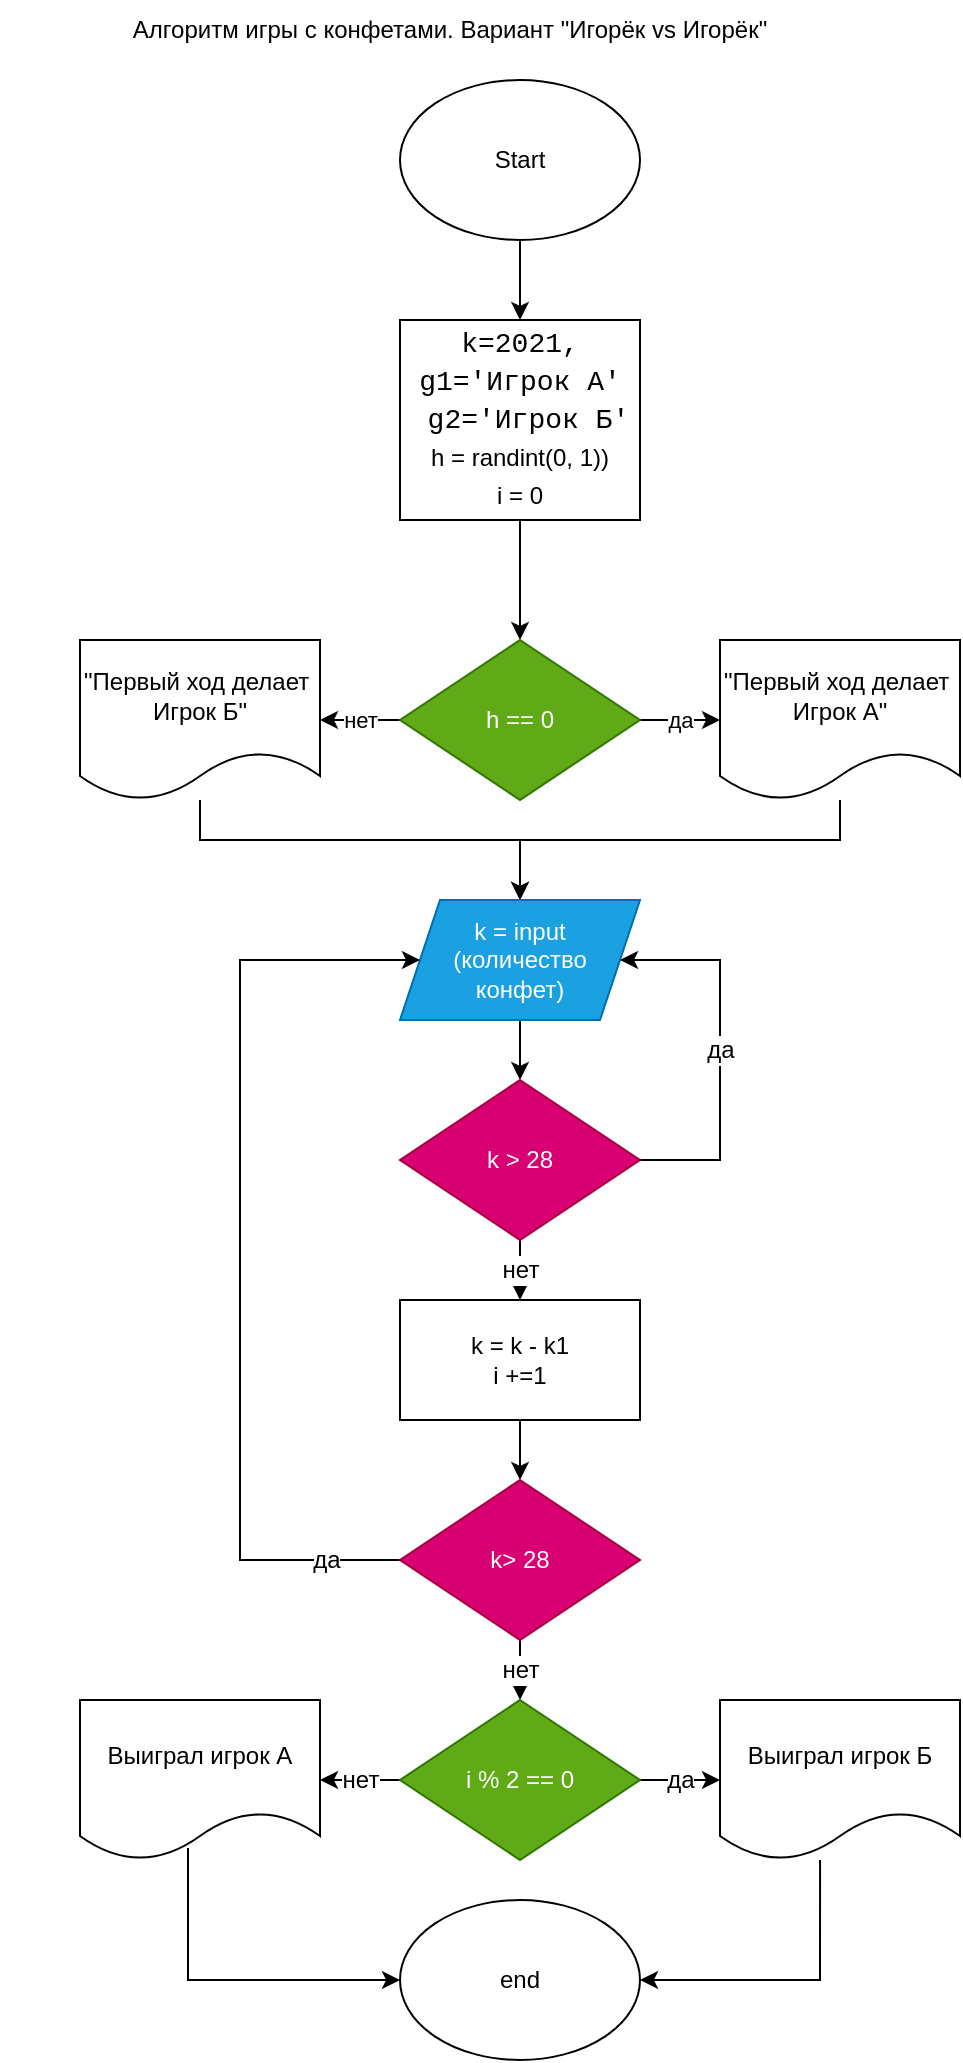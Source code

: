 <mxfile>
    <diagram id="C5RBs43oDa-KdzZeNtuy" name="Page-1">
        <mxGraphModel dx="907" dy="353" grid="1" gridSize="10" guides="1" tooltips="1" connect="1" arrows="1" fold="1" page="1" pageScale="1" pageWidth="827" pageHeight="1169" math="0" shadow="0">
            <root>
                <mxCell id="WIyWlLk6GJQsqaUBKTNV-0"/>
                <mxCell id="WIyWlLk6GJQsqaUBKTNV-1" parent="WIyWlLk6GJQsqaUBKTNV-0"/>
                <mxCell id="oQPgiqOCQ7jnZbvdG9ga-0" value="Алгоритм игры с конфетами. Вариант &quot;Игорёк vs Игорёк&quot;" style="text;html=1;strokeColor=none;fillColor=none;align=center;verticalAlign=middle;whiteSpace=wrap;rounded=0;" parent="WIyWlLk6GJQsqaUBKTNV-1" vertex="1">
                    <mxGeometry width="450" height="30" as="geometry"/>
                </mxCell>
                <mxCell id="oQPgiqOCQ7jnZbvdG9ga-52" value="" style="edgeStyle=orthogonalEdgeStyle;rounded=0;orthogonalLoop=1;jettySize=auto;html=1;fontColor=#000000;" parent="WIyWlLk6GJQsqaUBKTNV-1" source="oQPgiqOCQ7jnZbvdG9ga-53" edge="1">
                    <mxGeometry relative="1" as="geometry">
                        <mxPoint x="260" y="160" as="targetPoint"/>
                    </mxGeometry>
                </mxCell>
                <mxCell id="oQPgiqOCQ7jnZbvdG9ga-53" value="Start" style="ellipse;whiteSpace=wrap;html=1;" parent="WIyWlLk6GJQsqaUBKTNV-1" vertex="1">
                    <mxGeometry x="200" y="40" width="120" height="80" as="geometry"/>
                </mxCell>
                <mxCell id="oQPgiqOCQ7jnZbvdG9ga-54" style="edgeStyle=orthogonalEdgeStyle;rounded=0;orthogonalLoop=1;jettySize=auto;html=1;entryX=0.5;entryY=0;entryDx=0;entryDy=0;fontColor=#000000;exitX=0.5;exitY=1;exitDx=0;exitDy=0;" parent="WIyWlLk6GJQsqaUBKTNV-1" source="oQPgiqOCQ7jnZbvdG9ga-64" target="oQPgiqOCQ7jnZbvdG9ga-59" edge="1">
                    <mxGeometry relative="1" as="geometry">
                        <mxPoint x="260" y="220" as="sourcePoint"/>
                        <mxPoint x="260" y="270" as="targetPoint"/>
                    </mxGeometry>
                </mxCell>
                <mxCell id="oQPgiqOCQ7jnZbvdG9ga-57" value="да" style="edgeStyle=orthogonalEdgeStyle;rounded=0;orthogonalLoop=1;jettySize=auto;html=1;exitX=1;exitY=0.5;exitDx=0;exitDy=0;entryX=0;entryY=0.5;entryDx=0;entryDy=0;fontColor=#000000;" parent="WIyWlLk6GJQsqaUBKTNV-1" source="oQPgiqOCQ7jnZbvdG9ga-59" target="oQPgiqOCQ7jnZbvdG9ga-61" edge="1">
                    <mxGeometry relative="1" as="geometry"/>
                </mxCell>
                <mxCell id="oQPgiqOCQ7jnZbvdG9ga-58" value="нет" style="edgeStyle=orthogonalEdgeStyle;rounded=0;orthogonalLoop=1;jettySize=auto;html=1;exitX=0;exitY=0.5;exitDx=0;exitDy=0;entryX=1;entryY=0.5;entryDx=0;entryDy=0;fontColor=#000000;" parent="WIyWlLk6GJQsqaUBKTNV-1" source="oQPgiqOCQ7jnZbvdG9ga-59" target="oQPgiqOCQ7jnZbvdG9ga-63" edge="1">
                    <mxGeometry relative="1" as="geometry"/>
                </mxCell>
                <mxCell id="oQPgiqOCQ7jnZbvdG9ga-59" value="h == 0" style="rhombus;whiteSpace=wrap;html=1;labelBackgroundColor=none;fillColor=#60a917;strokeColor=#2D7600;fontColor=#ffffff;" parent="WIyWlLk6GJQsqaUBKTNV-1" vertex="1">
                    <mxGeometry x="200" y="320" width="120" height="80" as="geometry"/>
                </mxCell>
                <mxCell id="oQPgiqOCQ7jnZbvdG9ga-60" style="edgeStyle=orthogonalEdgeStyle;rounded=0;orthogonalLoop=1;jettySize=auto;html=1;entryX=0.5;entryY=0;entryDx=0;entryDy=0;fontFamily=Helvetica;fontSize=12;fontColor=#000000;" parent="WIyWlLk6GJQsqaUBKTNV-1" source="oQPgiqOCQ7jnZbvdG9ga-61" target="oQPgiqOCQ7jnZbvdG9ga-67" edge="1">
                    <mxGeometry relative="1" as="geometry">
                        <mxPoint x="420" y="430" as="targetPoint"/>
                        <Array as="points">
                            <mxPoint x="420" y="420"/>
                            <mxPoint x="260" y="420"/>
                        </Array>
                    </mxGeometry>
                </mxCell>
                <mxCell id="oQPgiqOCQ7jnZbvdG9ga-61" value="&quot;Первый ход делает&amp;nbsp; Игрок А&quot;" style="shape=document;whiteSpace=wrap;html=1;boundedLbl=1;labelBackgroundColor=#FFFFFF;fontColor=#000000;fillColor=#FFFFFF;" parent="WIyWlLk6GJQsqaUBKTNV-1" vertex="1">
                    <mxGeometry x="360" y="320" width="120" height="80" as="geometry"/>
                </mxCell>
                <mxCell id="oQPgiqOCQ7jnZbvdG9ga-62" value="" style="edgeStyle=orthogonalEdgeStyle;rounded=0;orthogonalLoop=1;jettySize=auto;html=1;fontFamily=Helvetica;fontSize=12;fontColor=#000000;entryX=0.5;entryY=0;entryDx=0;entryDy=0;" parent="WIyWlLk6GJQsqaUBKTNV-1" source="oQPgiqOCQ7jnZbvdG9ga-63" target="oQPgiqOCQ7jnZbvdG9ga-67" edge="1">
                    <mxGeometry relative="1" as="geometry">
                        <mxPoint x="100" y="430" as="targetPoint"/>
                        <Array as="points">
                            <mxPoint x="100" y="420"/>
                            <mxPoint x="260" y="420"/>
                        </Array>
                    </mxGeometry>
                </mxCell>
                <mxCell id="oQPgiqOCQ7jnZbvdG9ga-63" value="&quot;Первый ход делает&amp;nbsp; Игрок Б&quot;" style="shape=document;whiteSpace=wrap;html=1;boundedLbl=1;labelBackgroundColor=#FFFFFF;fontColor=#000000;fillColor=#FFFFFF;" parent="WIyWlLk6GJQsqaUBKTNV-1" vertex="1">
                    <mxGeometry x="40" y="320" width="120" height="80" as="geometry"/>
                </mxCell>
                <mxCell id="oQPgiqOCQ7jnZbvdG9ga-64" value="&lt;div style=&quot;font-family: Consolas, &amp;quot;Courier New&amp;quot;, monospace; font-size: 14px; line-height: 19px;&quot;&gt;&lt;span style=&quot;&quot;&gt;k=2021,&lt;/span&gt;&lt;/div&gt;&lt;div style=&quot;font-family: Consolas, &amp;quot;Courier New&amp;quot;, monospace; font-size: 14px; line-height: 19px;&quot;&gt;&lt;span style=&quot;&quot;&gt;g1='Игрок А'&lt;/span&gt;&lt;/div&gt;&lt;div style=&quot;font-family: Consolas, &amp;quot;Courier New&amp;quot;, monospace; font-size: 14px; line-height: 19px;&quot;&gt;&lt;span style=&quot;&quot;&gt;&amp;nbsp;g2='Игрок Б'&lt;/span&gt;&lt;/div&gt;&lt;div style=&quot;font-family: Consolas, &amp;quot;Courier New&amp;quot;, monospace; font-size: 14px; line-height: 19px;&quot;&gt;&lt;span style=&quot;font-family: Helvetica; font-size: 12px;&quot;&gt;h = randint(0, 1))&lt;/span&gt;&lt;span style=&quot;&quot;&gt;&lt;br&gt;&lt;/span&gt;&lt;/div&gt;&lt;div style=&quot;line-height: 19px;&quot;&gt;i = 0&lt;/div&gt;" style="rounded=0;whiteSpace=wrap;html=1;labelBackgroundColor=none;strokeColor=default;fontFamily=Helvetica;fontSize=12;fontColor=#000000;fillColor=#FFFFFF;align=center;" parent="WIyWlLk6GJQsqaUBKTNV-1" vertex="1">
                    <mxGeometry x="200" y="160" width="120" height="100" as="geometry"/>
                </mxCell>
                <mxCell id="oQPgiqOCQ7jnZbvdG9ga-66" value="" style="edgeStyle=orthogonalEdgeStyle;rounded=0;orthogonalLoop=1;jettySize=auto;html=1;fontFamily=Helvetica;fontSize=12;fontColor=#000000;" parent="WIyWlLk6GJQsqaUBKTNV-1" source="oQPgiqOCQ7jnZbvdG9ga-67" target="oQPgiqOCQ7jnZbvdG9ga-69" edge="1">
                    <mxGeometry relative="1" as="geometry"/>
                </mxCell>
                <mxCell id="oQPgiqOCQ7jnZbvdG9ga-67" value="k = input&lt;br&gt;(количество &lt;br&gt;конфет)" style="shape=parallelogram;perimeter=parallelogramPerimeter;whiteSpace=wrap;html=1;fixedSize=1;labelBackgroundColor=none;strokeColor=#006EAF;fontFamily=Helvetica;fontSize=12;fillColor=#1ba1e2;fontColor=#ffffff;" parent="WIyWlLk6GJQsqaUBKTNV-1" vertex="1">
                    <mxGeometry x="200" y="450" width="120" height="60" as="geometry"/>
                </mxCell>
                <mxCell id="oQPgiqOCQ7jnZbvdG9ga-68" value="да" style="edgeStyle=orthogonalEdgeStyle;rounded=0;orthogonalLoop=1;jettySize=auto;html=1;entryX=1;entryY=0.5;entryDx=0;entryDy=0;fontFamily=Helvetica;fontSize=12;fontColor=#000000;exitX=1;exitY=0.5;exitDx=0;exitDy=0;" parent="WIyWlLk6GJQsqaUBKTNV-1" source="oQPgiqOCQ7jnZbvdG9ga-69" target="oQPgiqOCQ7jnZbvdG9ga-67" edge="1">
                    <mxGeometry relative="1" as="geometry">
                        <Array as="points">
                            <mxPoint x="360" y="580"/>
                            <mxPoint x="360" y="480"/>
                        </Array>
                    </mxGeometry>
                </mxCell>
                <mxCell id="oQPgiqOCQ7jnZbvdG9ga-73" value="нет" style="edgeStyle=orthogonalEdgeStyle;rounded=0;orthogonalLoop=1;jettySize=auto;html=1;entryX=0.5;entryY=0;entryDx=0;entryDy=0;fontFamily=Helvetica;fontSize=12;fontColor=#000000;" parent="WIyWlLk6GJQsqaUBKTNV-1" source="oQPgiqOCQ7jnZbvdG9ga-69" target="oQPgiqOCQ7jnZbvdG9ga-70" edge="1">
                    <mxGeometry relative="1" as="geometry"/>
                </mxCell>
                <mxCell id="oQPgiqOCQ7jnZbvdG9ga-69" value="k &amp;gt; 28" style="rhombus;whiteSpace=wrap;html=1;labelBackgroundColor=none;fillColor=#d80073;strokeColor=#A50040;fontColor=#ffffff;" parent="WIyWlLk6GJQsqaUBKTNV-1" vertex="1">
                    <mxGeometry x="200" y="540" width="120" height="80" as="geometry"/>
                </mxCell>
                <mxCell id="oQPgiqOCQ7jnZbvdG9ga-75" style="edgeStyle=orthogonalEdgeStyle;rounded=0;orthogonalLoop=1;jettySize=auto;html=1;entryX=0.5;entryY=0;entryDx=0;entryDy=0;fontFamily=Helvetica;fontSize=12;fontColor=#000000;" parent="WIyWlLk6GJQsqaUBKTNV-1" source="oQPgiqOCQ7jnZbvdG9ga-70" target="oQPgiqOCQ7jnZbvdG9ga-71" edge="1">
                    <mxGeometry relative="1" as="geometry"/>
                </mxCell>
                <mxCell id="oQPgiqOCQ7jnZbvdG9ga-70" value="k = k - k1&lt;br&gt;i +=1" style="rounded=0;whiteSpace=wrap;html=1;labelBackgroundColor=#FFFFFF;strokeColor=default;fontFamily=Helvetica;fontSize=12;fontColor=#000000;fillColor=#FFFFFF;" parent="WIyWlLk6GJQsqaUBKTNV-1" vertex="1">
                    <mxGeometry x="200" y="650" width="120" height="60" as="geometry"/>
                </mxCell>
                <mxCell id="oQPgiqOCQ7jnZbvdG9ga-72" value="да" style="edgeStyle=orthogonalEdgeStyle;rounded=0;orthogonalLoop=1;jettySize=auto;html=1;entryX=0;entryY=0.5;entryDx=0;entryDy=0;fontFamily=Helvetica;fontSize=12;fontColor=#000000;exitX=0;exitY=0.5;exitDx=0;exitDy=0;" parent="WIyWlLk6GJQsqaUBKTNV-1" source="oQPgiqOCQ7jnZbvdG9ga-71" target="oQPgiqOCQ7jnZbvdG9ga-67" edge="1">
                    <mxGeometry x="-0.842" relative="1" as="geometry">
                        <Array as="points">
                            <mxPoint x="120" y="780"/>
                            <mxPoint x="120" y="480"/>
                        </Array>
                        <mxPoint as="offset"/>
                    </mxGeometry>
                </mxCell>
                <mxCell id="oQPgiqOCQ7jnZbvdG9ga-76" value="нет" style="edgeStyle=orthogonalEdgeStyle;rounded=0;orthogonalLoop=1;jettySize=auto;html=1;entryX=0.5;entryY=0;entryDx=0;entryDy=0;fontFamily=Helvetica;fontSize=12;fontColor=#000000;" parent="WIyWlLk6GJQsqaUBKTNV-1" source="oQPgiqOCQ7jnZbvdG9ga-71" target="oQPgiqOCQ7jnZbvdG9ga-74" edge="1">
                    <mxGeometry relative="1" as="geometry"/>
                </mxCell>
                <mxCell id="oQPgiqOCQ7jnZbvdG9ga-71" value="k&amp;gt; 28" style="rhombus;whiteSpace=wrap;html=1;labelBackgroundColor=none;fillColor=#d80073;strokeColor=#A50040;fontColor=#ffffff;" parent="WIyWlLk6GJQsqaUBKTNV-1" vertex="1">
                    <mxGeometry x="200" y="740" width="120" height="80" as="geometry"/>
                </mxCell>
                <mxCell id="oQPgiqOCQ7jnZbvdG9ga-78" value="да" style="edgeStyle=orthogonalEdgeStyle;rounded=0;orthogonalLoop=1;jettySize=auto;html=1;fontFamily=Helvetica;fontSize=12;fontColor=#000000;" parent="WIyWlLk6GJQsqaUBKTNV-1" source="oQPgiqOCQ7jnZbvdG9ga-74" target="oQPgiqOCQ7jnZbvdG9ga-77" edge="1">
                    <mxGeometry relative="1" as="geometry"/>
                </mxCell>
                <mxCell id="oQPgiqOCQ7jnZbvdG9ga-80" value="нет" style="edgeStyle=orthogonalEdgeStyle;rounded=0;orthogonalLoop=1;jettySize=auto;html=1;fontFamily=Helvetica;fontSize=12;fontColor=#000000;" parent="WIyWlLk6GJQsqaUBKTNV-1" source="oQPgiqOCQ7jnZbvdG9ga-74" target="oQPgiqOCQ7jnZbvdG9ga-79" edge="1">
                    <mxGeometry relative="1" as="geometry"/>
                </mxCell>
                <mxCell id="oQPgiqOCQ7jnZbvdG9ga-74" value="i % 2 == 0" style="rhombus;whiteSpace=wrap;html=1;labelBackgroundColor=none;fillColor=#60a917;strokeColor=#2D7600;fontColor=#ffffff;" parent="WIyWlLk6GJQsqaUBKTNV-1" vertex="1">
                    <mxGeometry x="200" y="850" width="120" height="80" as="geometry"/>
                </mxCell>
                <mxCell id="oQPgiqOCQ7jnZbvdG9ga-82" style="edgeStyle=orthogonalEdgeStyle;rounded=0;orthogonalLoop=1;jettySize=auto;html=1;entryX=1;entryY=0.5;entryDx=0;entryDy=0;fontFamily=Helvetica;fontSize=12;fontColor=#000000;exitX=0.417;exitY=1;exitDx=0;exitDy=0;exitPerimeter=0;" parent="WIyWlLk6GJQsqaUBKTNV-1" source="oQPgiqOCQ7jnZbvdG9ga-77" target="oQPgiqOCQ7jnZbvdG9ga-81" edge="1">
                    <mxGeometry relative="1" as="geometry"/>
                </mxCell>
                <mxCell id="oQPgiqOCQ7jnZbvdG9ga-77" value="Выиграл игрок Б" style="shape=document;whiteSpace=wrap;html=1;boundedLbl=1;labelBackgroundColor=#FFFFFF;strokeColor=default;fontFamily=Helvetica;fontSize=12;fontColor=#000000;fillColor=#FFFFFF;" parent="WIyWlLk6GJQsqaUBKTNV-1" vertex="1">
                    <mxGeometry x="360" y="850" width="120" height="80" as="geometry"/>
                </mxCell>
                <mxCell id="oQPgiqOCQ7jnZbvdG9ga-83" style="edgeStyle=orthogonalEdgeStyle;rounded=0;orthogonalLoop=1;jettySize=auto;html=1;entryX=0;entryY=0.5;entryDx=0;entryDy=0;fontFamily=Helvetica;fontSize=12;fontColor=#000000;exitX=0.45;exitY=0.925;exitDx=0;exitDy=0;exitPerimeter=0;" parent="WIyWlLk6GJQsqaUBKTNV-1" source="oQPgiqOCQ7jnZbvdG9ga-79" target="oQPgiqOCQ7jnZbvdG9ga-81" edge="1">
                    <mxGeometry relative="1" as="geometry">
                        <Array as="points">
                            <mxPoint x="94" y="990"/>
                        </Array>
                    </mxGeometry>
                </mxCell>
                <mxCell id="oQPgiqOCQ7jnZbvdG9ga-79" value="Выиграл игрок А" style="shape=document;whiteSpace=wrap;html=1;boundedLbl=1;labelBackgroundColor=#FFFFFF;strokeColor=default;fontFamily=Helvetica;fontSize=12;fontColor=#000000;fillColor=#FFFFFF;" parent="WIyWlLk6GJQsqaUBKTNV-1" vertex="1">
                    <mxGeometry x="40" y="850" width="120" height="80" as="geometry"/>
                </mxCell>
                <mxCell id="oQPgiqOCQ7jnZbvdG9ga-81" value="end" style="ellipse;whiteSpace=wrap;html=1;labelBackgroundColor=#FFFFFF;strokeColor=default;fontFamily=Helvetica;fontSize=12;fontColor=#000000;fillColor=#FFFFFF;" parent="WIyWlLk6GJQsqaUBKTNV-1" vertex="1">
                    <mxGeometry x="200" y="950" width="120" height="80" as="geometry"/>
                </mxCell>
            </root>
        </mxGraphModel>
    </diagram>
</mxfile>
